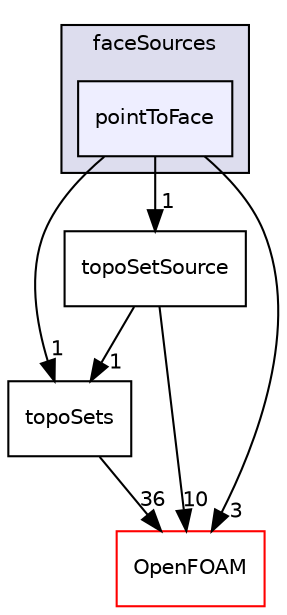 digraph "src/meshTools/sets/faceSources/pointToFace" {
  bgcolor=transparent;
  compound=true
  node [ fontsize="10", fontname="Helvetica"];
  edge [ labelfontsize="10", labelfontname="Helvetica"];
  subgraph clusterdir_ca21e004451e80f3d57c68df6e02dd61 {
    graph [ bgcolor="#ddddee", pencolor="black", label="faceSources" fontname="Helvetica", fontsize="10", URL="dir_ca21e004451e80f3d57c68df6e02dd61.html"]
  dir_f5f812ccdf10458171eef677be52be42 [shape=box, label="pointToFace", style="filled", fillcolor="#eeeeff", pencolor="black", URL="dir_f5f812ccdf10458171eef677be52be42.html"];
  }
  dir_d23dbc881ee772048f144c3220c0e8b5 [shape=box label="topoSets" URL="dir_d23dbc881ee772048f144c3220c0e8b5.html"];
  dir_ffdc7a49b4414cf981ba8f0aa91f3c24 [shape=box label="topoSetSource" URL="dir_ffdc7a49b4414cf981ba8f0aa91f3c24.html"];
  dir_c5473ff19b20e6ec4dfe5c310b3778a8 [shape=box label="OpenFOAM" color="red" URL="dir_c5473ff19b20e6ec4dfe5c310b3778a8.html"];
  dir_d23dbc881ee772048f144c3220c0e8b5->dir_c5473ff19b20e6ec4dfe5c310b3778a8 [headlabel="36", labeldistance=1.5 headhref="dir_001855_001888.html"];
  dir_f5f812ccdf10458171eef677be52be42->dir_d23dbc881ee772048f144c3220c0e8b5 [headlabel="1", labeldistance=1.5 headhref="dir_001835_001855.html"];
  dir_f5f812ccdf10458171eef677be52be42->dir_ffdc7a49b4414cf981ba8f0aa91f3c24 [headlabel="1", labeldistance=1.5 headhref="dir_001835_001857.html"];
  dir_f5f812ccdf10458171eef677be52be42->dir_c5473ff19b20e6ec4dfe5c310b3778a8 [headlabel="3", labeldistance=1.5 headhref="dir_001835_001888.html"];
  dir_ffdc7a49b4414cf981ba8f0aa91f3c24->dir_d23dbc881ee772048f144c3220c0e8b5 [headlabel="1", labeldistance=1.5 headhref="dir_001857_001855.html"];
  dir_ffdc7a49b4414cf981ba8f0aa91f3c24->dir_c5473ff19b20e6ec4dfe5c310b3778a8 [headlabel="10", labeldistance=1.5 headhref="dir_001857_001888.html"];
}
